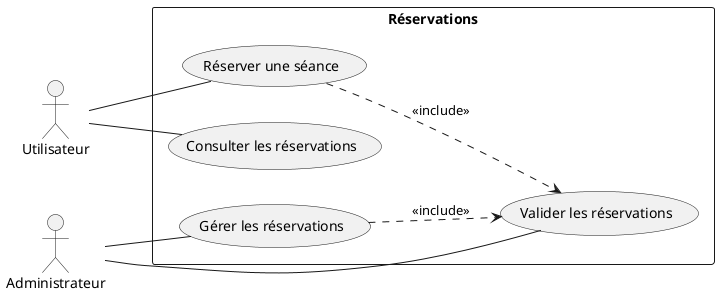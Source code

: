 @startuml
left to right direction

actor Utilisateur as "Utilisateur"
actor Administrateur as "Administrateur"

rectangle Réservations{
  usecase "Réserver une séance" as (Réserver)
  usecase "Consulter les réservations" as (Consulter)
  usecase "Gérer les réservations" as (Gérer)
  usecase "Valider les réservations" as (Valider)

  Utilisateur -- (Réserver)
  Utilisateur -- (Consulter)
  Administrateur -- (Gérer)
  Administrateur -- (Valider)

  (Réserver) ..> (Valider) : <<include>>
  (Gérer) ..> (Valider) : <<include>>
}

@enduml